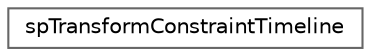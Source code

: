 digraph "类继承关系图"
{
 // LATEX_PDF_SIZE
  bgcolor="transparent";
  edge [fontname=Helvetica,fontsize=10,labelfontname=Helvetica,labelfontsize=10];
  node [fontname=Helvetica,fontsize=10,shape=box,height=0.2,width=0.4];
  rankdir="LR";
  Node0 [id="Node000000",label="spTransformConstraintTimeline",height=0.2,width=0.4,color="grey40", fillcolor="white", style="filled",URL="$structsp_transform_constraint_timeline.html",tooltip=" "];
}
